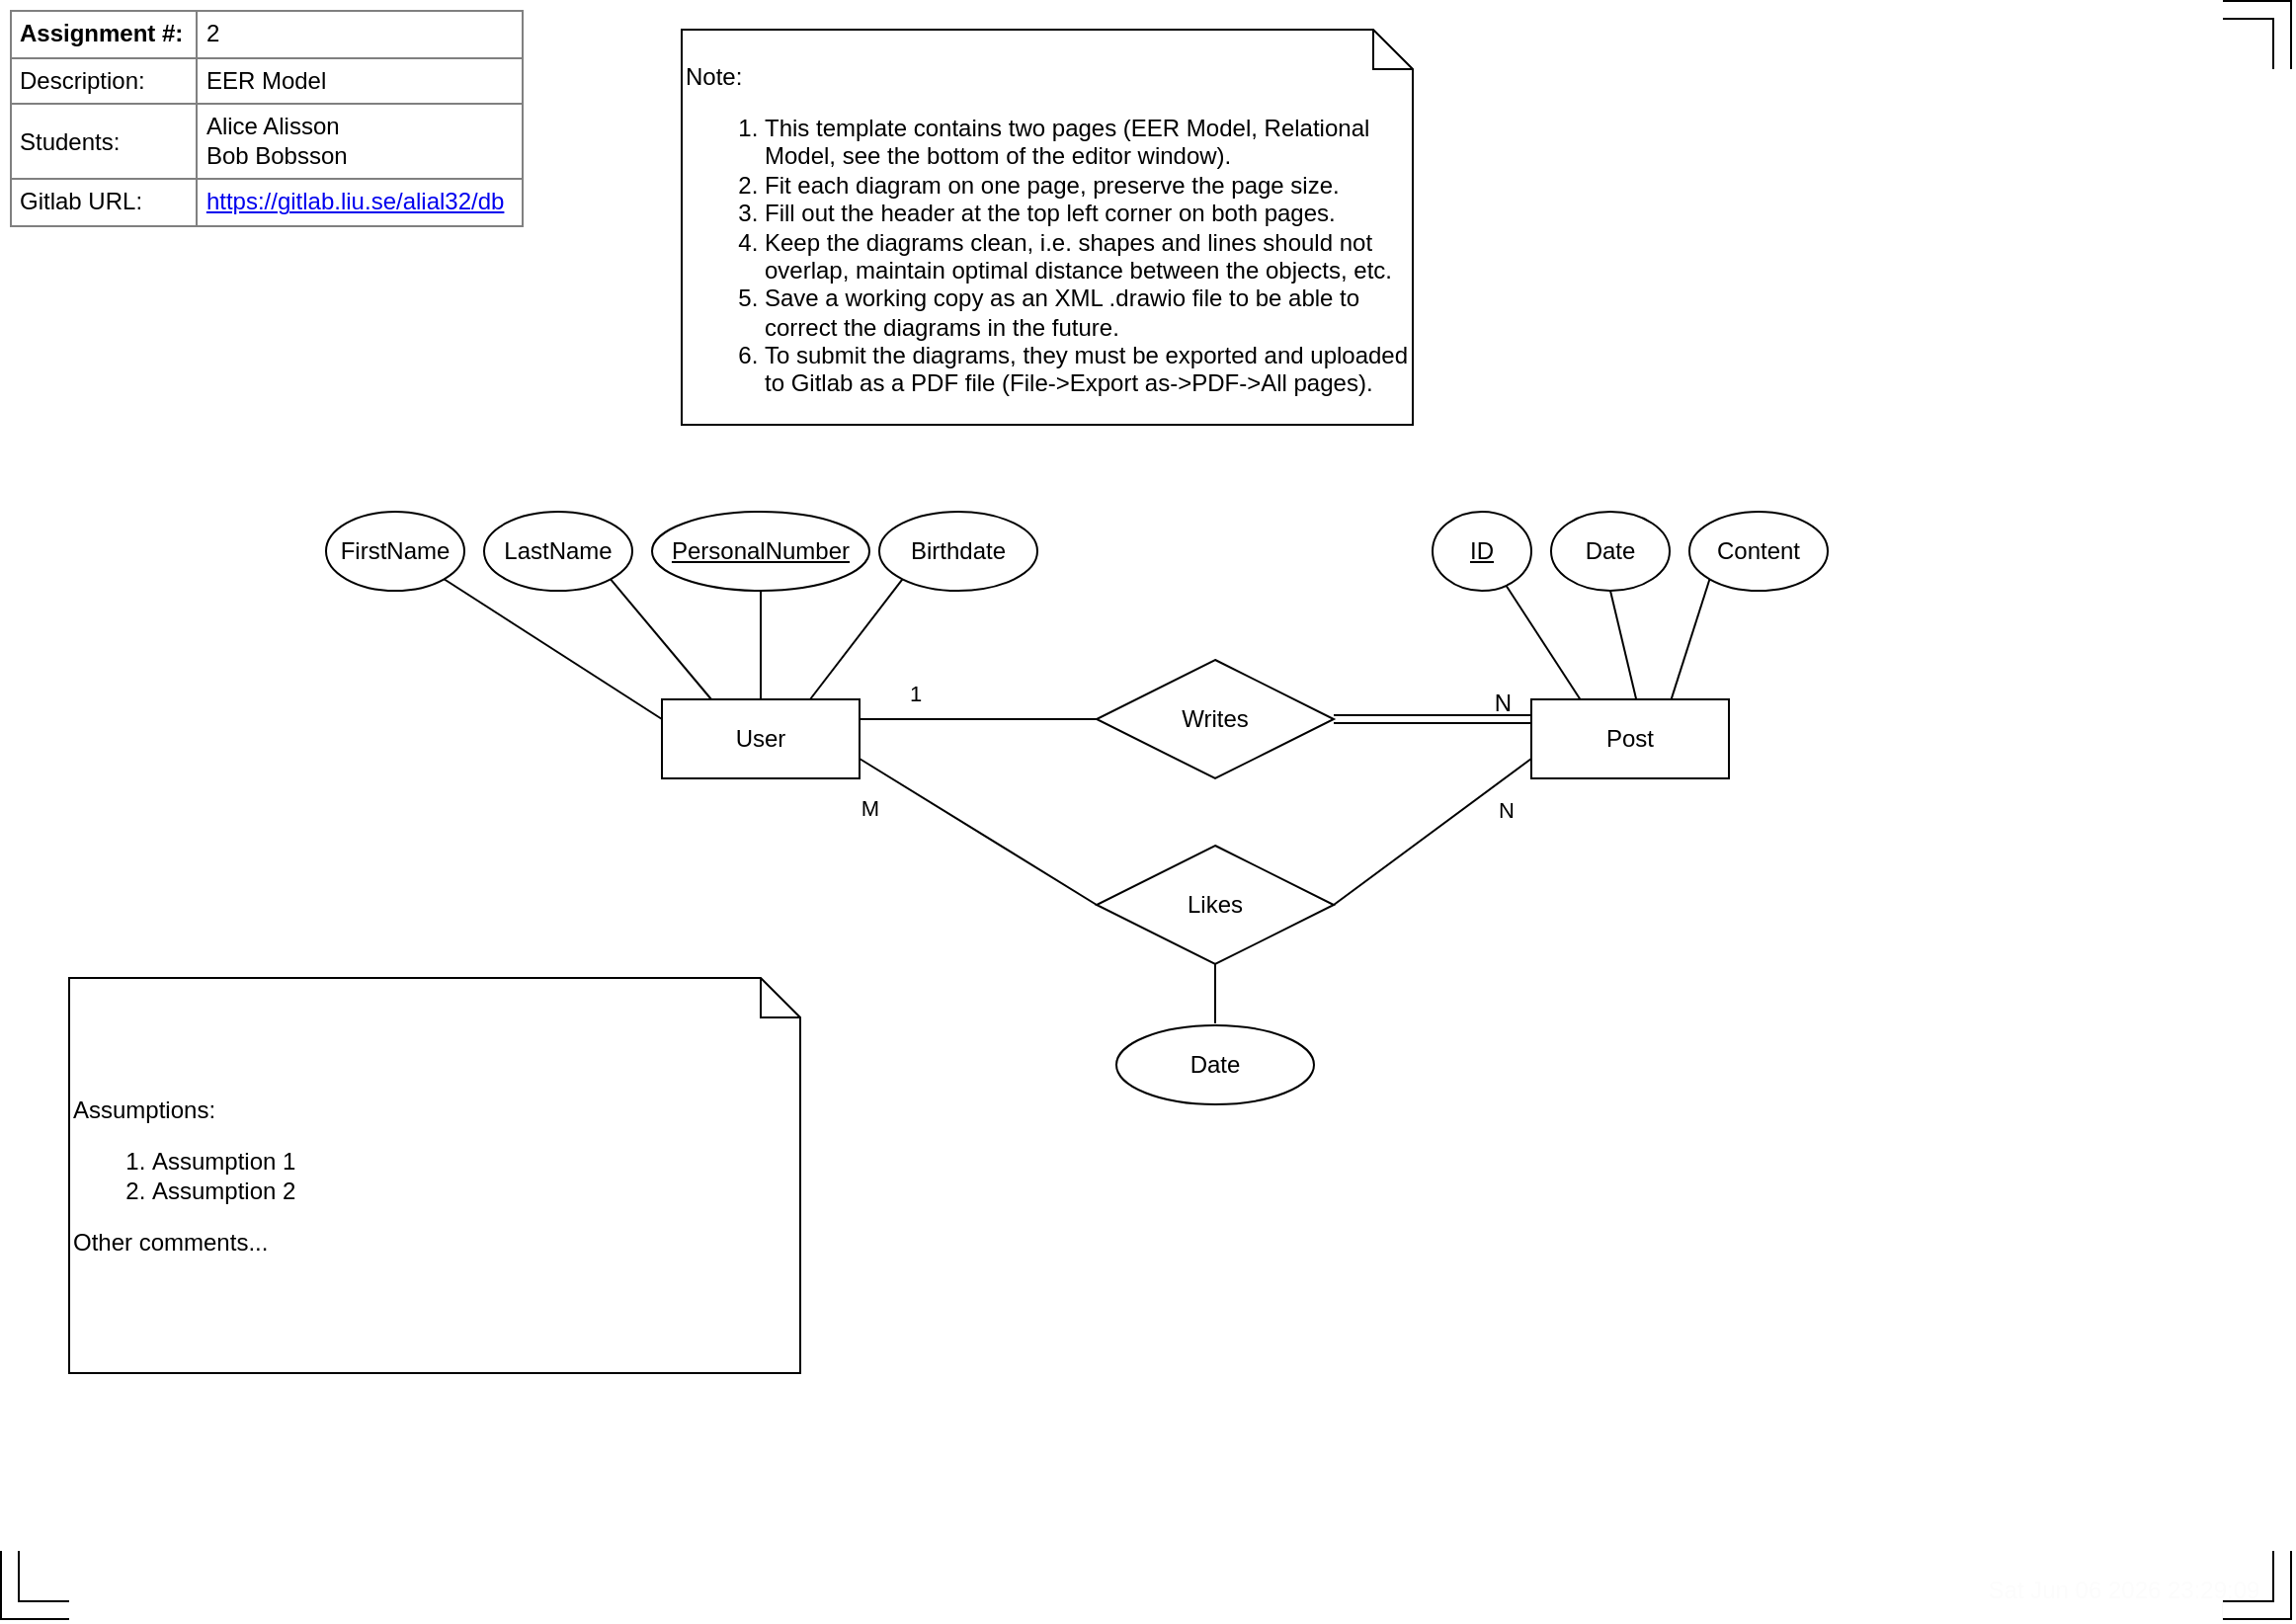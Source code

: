 <mxfile version="13.1.3" type="device" pages="2"><diagram id="l3PhLfIEEx4KEpYzrtBJ" name="EER Model"><mxGraphModel dx="986" dy="946" grid="1" gridSize="10" guides="1" tooltips="1" connect="1" arrows="1" fold="0" page="1" pageScale="1" pageWidth="1169" pageHeight="827" math="0" shadow="0"><root><mxCell id="0"/><mxCell id="1" parent="0"/><mxCell id="OwQAKxwKD321GUWqosLK-26" style="rounded=0;orthogonalLoop=1;jettySize=auto;html=1;exitX=1;exitY=0.75;exitDx=0;exitDy=0;entryX=0;entryY=0.5;entryDx=0;entryDy=0;endArrow=none;endFill=0;strokeColor=#000000;" edge="1" parent="1" source="B59qE2EvhQR9CG80C_Uz-1" target="OwQAKxwKD321GUWqosLK-30"><mxGeometry relative="1" as="geometry"><mxPoint x="544" y="364" as="targetPoint"/></mxGeometry></mxCell><mxCell id="OwQAKxwKD321GUWqosLK-28" value="M" style="edgeLabel;html=1;align=center;verticalAlign=middle;resizable=0;points=[];" vertex="1" connectable="0" parent="OwQAKxwKD321GUWqosLK-26"><mxGeometry x="-0.386" y="-1" relative="1" as="geometry"><mxPoint x="-31.86" y="1.33" as="offset"/></mxGeometry></mxCell><mxCell id="OwQAKxwKD321GUWqosLK-40" style="edgeStyle=none;rounded=0;orthogonalLoop=1;jettySize=auto;html=1;exitX=1;exitY=0.25;exitDx=0;exitDy=0;entryX=0;entryY=0.5;entryDx=0;entryDy=0;endArrow=none;endFill=0;strokeColor=#000000;" edge="1" parent="1" source="B59qE2EvhQR9CG80C_Uz-1"><mxGeometry relative="1" as="geometry"><mxPoint x="560" y="369" as="targetPoint"/></mxGeometry></mxCell><mxCell id="B59qE2EvhQR9CG80C_Uz-1" value="User" style="whiteSpace=wrap;html=1;align=center;strokeColor=#000000;fillColor=#ffffff;" vertex="1" parent="1"><mxGeometry x="340" y="359" width="100" height="40" as="geometry"/></mxCell><mxCell id="B59qE2EvhQR9CG80C_Uz-6" style="rounded=0;orthogonalLoop=1;jettySize=auto;html=1;exitX=0.5;exitY=1;exitDx=0;exitDy=0;strokeColor=#000000;endArrow=none;endFill=0;" edge="1" parent="1" source="B59qE2EvhQR9CG80C_Uz-2" target="B59qE2EvhQR9CG80C_Uz-1"><mxGeometry relative="1" as="geometry"/></mxCell><mxCell id="B59qE2EvhQR9CG80C_Uz-2" value="PersonalNumber" style="ellipse;whiteSpace=wrap;html=1;align=center;fontStyle=4;strokeColor=#000000;fillColor=#ffffff;" vertex="1" parent="1"><mxGeometry x="335" y="264" width="110" height="40" as="geometry"/></mxCell><mxCell id="B59qE2EvhQR9CG80C_Uz-12" style="rounded=0;orthogonalLoop=1;jettySize=auto;html=1;exitX=1;exitY=1;exitDx=0;exitDy=0;entryX=0;entryY=0.25;entryDx=0;entryDy=0;strokeColor=#000000;endArrow=none;endFill=0;" edge="1" parent="1" source="B59qE2EvhQR9CG80C_Uz-3" target="B59qE2EvhQR9CG80C_Uz-1"><mxGeometry relative="1" as="geometry"/></mxCell><mxCell id="B59qE2EvhQR9CG80C_Uz-3" value="FirstName" style="ellipse;whiteSpace=wrap;html=1;align=center;strokeColor=#000000;fillColor=#ffffff;" vertex="1" parent="1"><mxGeometry x="170" y="264" width="70" height="40" as="geometry"/></mxCell><mxCell id="B59qE2EvhQR9CG80C_Uz-11" style="rounded=0;orthogonalLoop=1;jettySize=auto;html=1;exitX=1;exitY=1;exitDx=0;exitDy=0;entryX=0.25;entryY=0;entryDx=0;entryDy=0;strokeColor=#000000;endArrow=none;endFill=0;" edge="1" parent="1" source="B59qE2EvhQR9CG80C_Uz-4" target="B59qE2EvhQR9CG80C_Uz-1"><mxGeometry relative="1" as="geometry"/></mxCell><mxCell id="B59qE2EvhQR9CG80C_Uz-4" value="LastName" style="ellipse;whiteSpace=wrap;html=1;align=center;strokeColor=#000000;fillColor=#ffffff;" vertex="1" parent="1"><mxGeometry x="250" y="264" width="75" height="40" as="geometry"/></mxCell><mxCell id="B59qE2EvhQR9CG80C_Uz-10" style="rounded=0;orthogonalLoop=1;jettySize=auto;html=1;exitX=0;exitY=1;exitDx=0;exitDy=0;entryX=0.75;entryY=0;entryDx=0;entryDy=0;strokeColor=#000000;endArrow=none;endFill=0;" edge="1" parent="1" source="B59qE2EvhQR9CG80C_Uz-5" target="B59qE2EvhQR9CG80C_Uz-1"><mxGeometry relative="1" as="geometry"/></mxCell><mxCell id="B59qE2EvhQR9CG80C_Uz-5" value="Birthdate" style="ellipse;whiteSpace=wrap;html=1;align=center;strokeColor=#000000;fillColor=#ffffff;" vertex="1" parent="1"><mxGeometry x="450" y="264" width="80" height="40" as="geometry"/></mxCell><mxCell id="OwQAKxwKD321GUWqosLK-7" style="rounded=0;orthogonalLoop=1;jettySize=auto;html=1;exitX=0.74;exitY=0.925;exitDx=0;exitDy=0;endArrow=none;endFill=0;strokeColor=#000000;exitPerimeter=0;" edge="1" parent="1" source="ZnhcUBECRIdP1pH2-guP-1"><mxGeometry relative="1" as="geometry"><mxPoint x="785.355" y="298.142" as="sourcePoint"/><mxPoint x="804.735" y="359.0" as="targetPoint"/></mxGeometry></mxCell><mxCell id="OwQAKxwKD321GUWqosLK-27" style="rounded=0;orthogonalLoop=1;jettySize=auto;html=1;exitX=0.5;exitY=1;exitDx=0;exitDy=0;endArrow=none;endFill=0;strokeColor=#000000;" edge="1" parent="1" source="OwQAKxwKD321GUWqosLK-30"><mxGeometry relative="1" as="geometry"><mxPoint x="619" y="493.0" as="sourcePoint"/><mxPoint x="620" y="523" as="targetPoint"/></mxGeometry></mxCell><mxCell id="OwQAKxwKD321GUWqosLK-29" value="N" style="rounded=0;orthogonalLoop=1;jettySize=auto;html=1;exitX=1;exitY=0.5;exitDx=0;exitDy=0;entryX=0;entryY=0.75;entryDx=0;entryDy=0;endArrow=none;endFill=0;strokeColor=#000000;" edge="1" parent="1" source="OwQAKxwKD321GUWqosLK-30" target="mHYDOE-G1GOgi3rCi4Lx-1"><mxGeometry x="0.595" y="-13" relative="1" as="geometry"><mxPoint x="654" y="364.0" as="sourcePoint"/><mxPoint x="770" y="389" as="targetPoint"/><mxPoint as="offset"/></mxGeometry></mxCell><mxCell id="OwQAKxwKD321GUWqosLK-30" value="Likes" style="shape=rhombus;perimeter=rhombusPerimeter;whiteSpace=wrap;html=1;align=center;strokeColor=#000000;fillColor=#ffffff;" vertex="1" parent="1"><mxGeometry x="560" y="433" width="120" height="60" as="geometry"/></mxCell><mxCell id="OwQAKxwKD321GUWqosLK-33" style="edgeStyle=none;rounded=0;orthogonalLoop=1;jettySize=auto;html=1;exitX=0.5;exitY=1;exitDx=0;exitDy=0;entryX=0.631;entryY=-0.001;entryDx=0;entryDy=0;entryPerimeter=0;endArrow=none;endFill=0;strokeColor=#000000;" edge="1" parent="1" source="OwQAKxwKD321GUWqosLK-31"><mxGeometry relative="1" as="geometry"><mxPoint x="833.1" y="358.96" as="targetPoint"/></mxGeometry></mxCell><mxCell id="OwQAKxwKD321GUWqosLK-31" value="Date" style="ellipse;whiteSpace=wrap;html=1;align=center;strokeColor=#000000;fillColor=#ffffff;" vertex="1" parent="1"><mxGeometry x="790" y="264" width="60" height="40" as="geometry"/></mxCell><mxCell id="OwQAKxwKD321GUWqosLK-34" style="edgeStyle=none;rounded=0;orthogonalLoop=1;jettySize=auto;html=1;exitX=0;exitY=1;exitDx=0;exitDy=0;entryX=0.809;entryY=-0.008;entryDx=0;entryDy=0;entryPerimeter=0;endArrow=none;endFill=0;strokeColor=#000000;" edge="1" parent="1" source="OwQAKxwKD321GUWqosLK-32"><mxGeometry relative="1" as="geometry"><mxPoint x="850.9" y="358.68" as="targetPoint"/></mxGeometry></mxCell><mxCell id="OwQAKxwKD321GUWqosLK-32" value="Content" style="ellipse;whiteSpace=wrap;html=1;align=center;strokeColor=#000000;fillColor=#ffffff;" vertex="1" parent="1"><mxGeometry x="860" y="264" width="70" height="40" as="geometry"/></mxCell><mxCell id="OwQAKxwKD321GUWqosLK-41" value="" style="shape=link;html=1;rounded=0;endArrow=none;endFill=0;strokeColor=#000000;entryX=0;entryY=0.25;entryDx=0;entryDy=0;" edge="1" parent="1" target="mHYDOE-G1GOgi3rCi4Lx-1"><mxGeometry relative="1" as="geometry"><mxPoint x="680" y="369" as="sourcePoint"/><mxPoint x="740" y="369" as="targetPoint"/></mxGeometry></mxCell><mxCell id="OwQAKxwKD321GUWqosLK-42" value="N" style="resizable=0;html=1;align=right;verticalAlign=bottom;" connectable="0" vertex="1" parent="OwQAKxwKD321GUWqosLK-41"><mxGeometry x="1" relative="1" as="geometry"><mxPoint x="-10" as="offset"/></mxGeometry></mxCell><mxCell id="OwQAKxwKD321GUWqosLK-46" value="1" style="edgeLabel;html=1;align=center;verticalAlign=middle;resizable=0;points=[];" vertex="1" connectable="0" parent="1"><mxGeometry x="500.004" y="353.997" as="geometry"><mxPoint x="-31.86" y="1.33" as="offset"/></mxGeometry></mxCell><mxCell id="OwQAKxwKD321GUWqosLK-47" value="Date" style="ellipse;whiteSpace=wrap;html=1;align=center;strokeColor=#000000;fillColor=#ffffff;" vertex="1" parent="1"><mxGeometry x="570" y="524" width="100" height="40" as="geometry"/></mxCell><UserObject label="%date{ddd mmm dd yyyy HH:MM:ss}%" placeholders="1" id="hCRLPxILE3BBqmNvxjHh-2"><mxCell style="text;html=1;align=center;verticalAlign=middle;whiteSpace=wrap;overflow=hidden;fontColor=#FCFCFC;movable=0;resizable=0;rotatable=0;deletable=0;editable=0;connectable=0;" vertex="1" parent="1"><mxGeometry x="1000" y="800" width="160" height="20" as="geometry"/></mxCell></UserObject><mxCell id="hCRLPxILE3BBqmNvxjHh-6" value="" style="shape=filledEdge;rounded=0;fixDash=1;endArrow=none;strokeWidth=10;fillColor=#ffffff;edgeStyle=orthogonalEdgeStyle;fontColor=#FCFCFC;" edge="1" parent="1"><mxGeometry width="60" height="40" relative="1" as="geometry"><mxPoint x="10" y="790" as="sourcePoint"/><mxPoint x="40" y="820" as="targetPoint"/><Array as="points"><mxPoint x="10" y="820"/></Array></mxGeometry></mxCell><mxCell id="hCRLPxILE3BBqmNvxjHh-7" value="" style="shape=filledEdge;rounded=0;fixDash=1;endArrow=none;strokeWidth=10;fillColor=#ffffff;edgeStyle=orthogonalEdgeStyle;fontColor=#FCFCFC;" edge="1" parent="1"><mxGeometry width="60" height="40" relative="1" as="geometry"><mxPoint x="1130" y="10" as="sourcePoint"/><mxPoint x="1160" y="40" as="targetPoint"/><Array as="points"><mxPoint x="1160" y="10"/></Array></mxGeometry></mxCell><mxCell id="hCRLPxILE3BBqmNvxjHh-8" value="" style="shape=filledEdge;rounded=0;fixDash=1;endArrow=none;strokeWidth=10;fillColor=#ffffff;edgeStyle=orthogonalEdgeStyle;fontColor=#FCFCFC;" edge="1" parent="1"><mxGeometry width="60" height="40" relative="1" as="geometry"><mxPoint x="1129.99" y="820" as="sourcePoint"/><mxPoint x="1159.99" y="790" as="targetPoint"/><Array as="points"><mxPoint x="1159.99" y="820"/></Array></mxGeometry></mxCell><mxCell id="hCRLPxILE3BBqmNvxjHh-10" value="&lt;table border=&quot;1&quot; width=&quot;100%&quot; cellpadding=&quot;4&quot; style=&quot;width: 100% ; height: 100% ; border-collapse: collapse&quot;&gt;&lt;tbody&gt;&lt;tr&gt;&lt;th&gt;Assignment #:&lt;/th&gt;&lt;td&gt;2&lt;/td&gt;&lt;/tr&gt;&lt;tr&gt;&lt;td&gt;Description:&lt;/td&gt;&lt;td&gt;EER Model&lt;/td&gt;&lt;/tr&gt;&lt;tr&gt;&lt;td&gt;Students:&lt;/td&gt;&lt;td&gt;Alice Alisson&lt;br&gt;Bob Bobsson&lt;/td&gt;&lt;/tr&gt;&lt;tr&gt;&lt;td&gt;Gitlab URL:&lt;/td&gt;&lt;td&gt;&lt;a href=&quot;https://gitlab.liu.se/alial32/db&quot;&gt;https://gitlab.liu.se/alial32/db&lt;/a&gt;&lt;/td&gt;&lt;/tr&gt;&lt;/tbody&gt;&lt;/table&gt;" style="text;html=1;strokeColor=none;fillColor=none;overflow=fill;fontColor=#000000;" vertex="1" parent="1"><mxGeometry x="10" y="10" width="260" height="110" as="geometry"/></mxCell><mxCell id="ZnhcUBECRIdP1pH2-guP-1" value="&lt;u&gt;ID&lt;/u&gt;" style="ellipse;whiteSpace=wrap;html=1;align=center;strokeColor=#000000;fillColor=#ffffff;fontColor=#000000;" vertex="1" parent="1"><mxGeometry x="730" y="264" width="50" height="40" as="geometry"/></mxCell><mxCell id="fbbdfI7BNAjC01HpYx0C-1" value="&lt;br&gt;Note:&lt;br&gt;&lt;ol&gt;&lt;li&gt;This template contains two pages (EER Model, Relational Model, see the bottom of the editor window).&lt;/li&gt;&lt;li&gt;Fit each diagram on one page, preserve the page size.&lt;br&gt;&lt;/li&gt;&lt;li&gt;Fill out the header at the top left corner on both pages.&lt;/li&gt;&lt;li&gt;&lt;span&gt;Keep the diagrams clean, i.e. shapes and lines should not overlap, maintain optimal distance between the objects, etc.&lt;/span&gt;&lt;br&gt;&lt;/li&gt;&lt;li&gt;Save a working copy as an XML .drawio file to be able to correct the diagrams in the future.&lt;/li&gt;&lt;li&gt;To submit the diagrams, they must be exported and uploaded to Gitlab as a PDF file (File-&amp;gt;Export as-&amp;gt;PDF-&amp;gt;All pages).&lt;/li&gt;&lt;/ol&gt;" style="shape=note;size=20;whiteSpace=wrap;html=1;strokeColor=#000000;fillColor=#ffffff;fontColor=#000000;align=left;" vertex="1" parent="1"><mxGeometry x="350" y="20" width="370" height="200" as="geometry"/></mxCell><mxCell id="BH1sd3b4sbP9Z67Hy9HP-1" value="Assumptions:&lt;br&gt;&lt;ol&gt;&lt;li&gt;Assumption 1&lt;/li&gt;&lt;li&gt;Assumption 2&lt;/li&gt;&lt;/ol&gt;&lt;div&gt;Other comments...&lt;/div&gt;" style="shape=note;size=20;whiteSpace=wrap;html=1;strokeColor=#000000;fillColor=#ffffff;fontColor=#000000;align=left;" vertex="1" parent="1"><mxGeometry x="40" y="500" width="370" height="200" as="geometry"/></mxCell><mxCell id="mHYDOE-G1GOgi3rCi4Lx-1" value="Post" style="whiteSpace=wrap;html=1;align=center;strokeColor=#000000;fillColor=#ffffff;fontColor=#000000;" vertex="1" parent="1"><mxGeometry x="780" y="359" width="100" height="40" as="geometry"/></mxCell><mxCell id="y965qQ1fruitPEUThN7S-1" value="Writes" style="shape=rhombus;perimeter=rhombusPerimeter;whiteSpace=wrap;html=1;align=center;strokeColor=#000000;fillColor=#ffffff;fontColor=#000000;" vertex="1" parent="1"><mxGeometry x="560" y="339" width="120" height="60" as="geometry"/></mxCell></root></mxGraphModel></diagram><diagram id="84zUwEt8LRDDHHk4Rw6f" name="Relational Model"><mxGraphModel dx="812" dy="779" grid="1" gridSize="10" guides="1" tooltips="1" connect="1" arrows="1" fold="1" page="1" pageScale="1" pageWidth="1169" pageHeight="827" math="0" shadow="0"><root><mxCell id="ga0Zw6LBFhbuao-3WzkD-0"/><mxCell id="ga0Zw6LBFhbuao-3WzkD-1" parent="ga0Zw6LBFhbuao-3WzkD-0"/><mxCell id="TRIj2x2LSJJxeMHUSsb1-3" value="&lt;div&gt;&lt;table border=&quot;1&quot; width=&quot;100%&quot; style=&quot;width: 100% ; height: 100% ; border-collapse: collapse&quot;&gt;&lt;tbody&gt;&lt;tr&gt;&lt;td&gt;&lt;b&gt;User&lt;/b&gt;&lt;/td&gt;&lt;td&gt;&lt;br&gt;&lt;/td&gt;&lt;td&gt;&lt;br&gt;&lt;/td&gt;&lt;td&gt;&lt;br&gt;&lt;/td&gt;&lt;/tr&gt;&lt;tr&gt;&lt;td style=&quot;text-align: center&quot;&gt;&lt;u&gt;PersonalNumber&lt;/u&gt;&lt;/td&gt;&lt;td style=&quot;text-align: center&quot;&gt;Name&lt;/td&gt;&lt;td style=&quot;text-align: center&quot;&gt;LastName&lt;/td&gt;&lt;td style=&quot;text-align: center&quot;&gt;Birthdate&lt;/td&gt;&lt;/tr&gt;&lt;/tbody&gt;&lt;/table&gt;&lt;/div&gt;" style="text;html=1;strokeColor=none;fillColor=#ffffff;overflow=fill;recursiveResize=1;autosize=1;" vertex="1" parent="ga0Zw6LBFhbuao-3WzkD-1"><mxGeometry x="350" y="250" width="250" height="40" as="geometry"/></mxCell><mxCell id="AS1a4B7ygwa7Pt1CFAHu-2" style="edgeStyle=orthogonalEdgeStyle;rounded=0;orthogonalLoop=1;jettySize=auto;html=1;exitX=0.345;exitY=0.979;exitDx=0;exitDy=0;entryX=0.25;entryY=1;entryDx=0;entryDy=0;endArrow=classic;endFill=1;strokeColor=#000000;exitPerimeter=0;" edge="1" parent="ga0Zw6LBFhbuao-3WzkD-1" source="3GHH0pqrNM3KPDkKZ-5P-0" target="TRIj2x2LSJJxeMHUSsb1-3"><mxGeometry relative="1" as="geometry"><Array as="points"><mxPoint x="405" y="380"/><mxPoint x="570" y="380"/><mxPoint x="570" y="310"/><mxPoint x="413" y="310"/></Array></mxGeometry></mxCell><mxCell id="3GHH0pqrNM3KPDkKZ-5P-0" value="&lt;table border=&quot;1&quot; width=&quot;100%&quot; style=&quot;width: 100% ; height: 100% ; border-collapse: collapse&quot;&gt;&lt;tbody&gt;&lt;tr&gt;&lt;td&gt;&lt;b&gt;Post&lt;/b&gt;&lt;/td&gt;&lt;td&gt;&lt;br&gt;&lt;/td&gt;&lt;td&gt;&lt;br&gt;&lt;/td&gt;&lt;td&gt;&lt;br&gt;&lt;/td&gt;&lt;/tr&gt;&lt;tr&gt;&lt;td style=&quot;text-align: center&quot;&gt;&lt;u&gt;ID&lt;/u&gt;&lt;/td&gt;&lt;td style=&quot;text-align: center&quot;&gt;User&lt;/td&gt;&lt;td style=&quot;text-align: center&quot;&gt;Date&lt;/td&gt;&lt;td style=&quot;text-align: center&quot;&gt;Content&lt;/td&gt;&lt;/tr&gt;&lt;/tbody&gt;&lt;/table&gt;" style="text;html=1;strokeColor=none;fillColor=#ffffff;overflow=fill;recursiveResize=1;autosize=1;" vertex="1" parent="ga0Zw6LBFhbuao-3WzkD-1"><mxGeometry x="350" y="330" width="160" height="40" as="geometry"/></mxCell><mxCell id="AS1a4B7ygwa7Pt1CFAHu-0" style="edgeStyle=orthogonalEdgeStyle;rounded=0;orthogonalLoop=1;jettySize=auto;html=1;exitX=0.167;exitY=0.996;exitDx=0;exitDy=0;endArrow=classic;endFill=1;strokeColor=#000000;exitPerimeter=0;" edge="1" parent="ga0Zw6LBFhbuao-3WzkD-1" source="NE9Cd-54TU_iGj53NMh7-0"><mxGeometry relative="1" as="geometry"><mxPoint x="390" y="290" as="targetPoint"/><Array as="points"><mxPoint x="370" y="470"/><mxPoint x="330" y="470"/><mxPoint x="330" y="310"/><mxPoint x="390" y="310"/></Array></mxGeometry></mxCell><mxCell id="AS1a4B7ygwa7Pt1CFAHu-1" style="edgeStyle=orthogonalEdgeStyle;rounded=0;orthogonalLoop=1;jettySize=auto;html=1;exitX=0.5;exitY=1;exitDx=0;exitDy=0;entryX=0.119;entryY=1.007;entryDx=0;entryDy=0;entryPerimeter=0;endArrow=classic;endFill=1;strokeColor=#000000;" edge="1" parent="ga0Zw6LBFhbuao-3WzkD-1" source="NE9Cd-54TU_iGj53NMh7-0" target="3GHH0pqrNM3KPDkKZ-5P-0"><mxGeometry relative="1" as="geometry"><Array as="points"><mxPoint x="410" y="470"/><mxPoint x="490" y="470"/><mxPoint x="490" y="390"/><mxPoint x="369" y="390"/></Array></mxGeometry></mxCell><mxCell id="NE9Cd-54TU_iGj53NMh7-0" value="&lt;table border=&quot;1&quot; width=&quot;100%&quot; style=&quot;width: 100% ; height: 100% ; border-collapse: collapse&quot;&gt;&lt;tbody&gt;&lt;tr&gt;&lt;td&gt;&lt;b&gt;Like&lt;/b&gt;&lt;/td&gt;&lt;td&gt;&lt;br&gt;&lt;/td&gt;&lt;td&gt;&lt;br&gt;&lt;/td&gt;&lt;/tr&gt;&lt;tr&gt;&lt;td style=&quot;text-align: center&quot;&gt;&lt;u&gt;User&lt;/u&gt;&lt;/td&gt;&lt;td style=&quot;text-align: center&quot;&gt;&lt;u&gt;Post&lt;/u&gt;&lt;/td&gt;&lt;td style=&quot;text-align: center&quot;&gt;Date&lt;/td&gt;&lt;/tr&gt;&lt;/tbody&gt;&lt;/table&gt;" style="text;html=1;strokeColor=none;fillColor=#ffffff;overflow=fill;recursiveResize=1;autosize=1;" vertex="1" parent="ga0Zw6LBFhbuao-3WzkD-1"><mxGeometry x="350" y="410" width="120" height="40" as="geometry"/></mxCell><UserObject label="%date{ddd mmm dd yyyy HH:MM:ss}%" placeholders="1" id="Ka_tqsI0y06mJdhhlla0-0"><mxCell style="text;html=1;align=center;verticalAlign=middle;whiteSpace=wrap;overflow=hidden;fontColor=#FCFCFC;movable=0;resizable=0;rotatable=0;deletable=0;editable=0;connectable=0;" vertex="1" parent="ga0Zw6LBFhbuao-3WzkD-1"><mxGeometry x="1000" y="800" width="160" height="20" as="geometry"/></mxCell></UserObject><mxCell id="Ka_tqsI0y06mJdhhlla0-1" value="" style="shape=filledEdge;rounded=0;fixDash=1;endArrow=none;strokeWidth=10;fillColor=#ffffff;edgeStyle=orthogonalEdgeStyle;fontColor=#FCFCFC;" edge="1" parent="ga0Zw6LBFhbuao-3WzkD-1"><mxGeometry width="60" height="40" relative="1" as="geometry"><mxPoint x="10" y="790" as="sourcePoint"/><mxPoint x="40" y="820" as="targetPoint"/><Array as="points"><mxPoint x="10" y="820"/></Array></mxGeometry></mxCell><mxCell id="Ka_tqsI0y06mJdhhlla0-2" value="" style="shape=filledEdge;rounded=0;fixDash=1;endArrow=none;strokeWidth=10;fillColor=#ffffff;edgeStyle=orthogonalEdgeStyle;fontColor=#FCFCFC;" edge="1" parent="ga0Zw6LBFhbuao-3WzkD-1"><mxGeometry width="60" height="40" relative="1" as="geometry"><mxPoint x="1130" y="10" as="sourcePoint"/><mxPoint x="1160" y="40" as="targetPoint"/><Array as="points"><mxPoint x="1160" y="10"/></Array></mxGeometry></mxCell><mxCell id="Ka_tqsI0y06mJdhhlla0-3" value="" style="shape=filledEdge;rounded=0;fixDash=1;endArrow=none;strokeWidth=10;fillColor=#ffffff;edgeStyle=orthogonalEdgeStyle;fontColor=#FCFCFC;" edge="1" parent="ga0Zw6LBFhbuao-3WzkD-1"><mxGeometry width="60" height="40" relative="1" as="geometry"><mxPoint x="1129.99" y="820" as="sourcePoint"/><mxPoint x="1159.99" y="790" as="targetPoint"/><Array as="points"><mxPoint x="1159.99" y="820"/></Array></mxGeometry></mxCell><mxCell id="Ka_tqsI0y06mJdhhlla0-4" value="&lt;table border=&quot;1&quot; width=&quot;100%&quot; cellpadding=&quot;4&quot; style=&quot;width: 100% ; height: 100% ; border-collapse: collapse&quot;&gt;&lt;tbody&gt;&lt;tr&gt;&lt;th&gt;Assignment #:&lt;/th&gt;&lt;td&gt;2&lt;/td&gt;&lt;/tr&gt;&lt;tr&gt;&lt;td&gt;Description:&lt;/td&gt;&lt;td&gt;Relational Model&lt;/td&gt;&lt;/tr&gt;&lt;tr&gt;&lt;td&gt;Students:&lt;/td&gt;&lt;td&gt;Alice Alisson&lt;br&gt;Bob Bobsson&lt;/td&gt;&lt;/tr&gt;&lt;tr&gt;&lt;td&gt;Repository URL:&lt;/td&gt;&lt;td&gt;&lt;a href=&quot;https://gitlab.liu.se/alial32/db&quot;&gt;https://gitlab.liu.se/alial32/db&lt;/a&gt;&lt;/td&gt;&lt;/tr&gt;&lt;/tbody&gt;&lt;/table&gt;" style="text;html=1;strokeColor=none;fillColor=none;overflow=fill;fontColor=#000000;" vertex="1" parent="ga0Zw6LBFhbuao-3WzkD-1"><mxGeometry x="10" y="10" width="260" height="110" as="geometry"/></mxCell></root></mxGraphModel></diagram></mxfile>